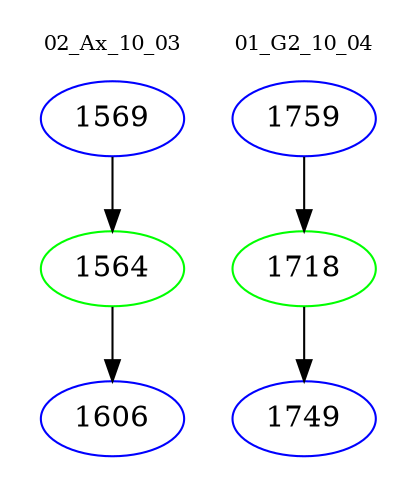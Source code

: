 digraph{
subgraph cluster_0 {
color = white
label = "02_Ax_10_03";
fontsize=10;
T0_1569 [label="1569", color="blue"]
T0_1569 -> T0_1564 [color="black"]
T0_1564 [label="1564", color="green"]
T0_1564 -> T0_1606 [color="black"]
T0_1606 [label="1606", color="blue"]
}
subgraph cluster_1 {
color = white
label = "01_G2_10_04";
fontsize=10;
T1_1759 [label="1759", color="blue"]
T1_1759 -> T1_1718 [color="black"]
T1_1718 [label="1718", color="green"]
T1_1718 -> T1_1749 [color="black"]
T1_1749 [label="1749", color="blue"]
}
}

